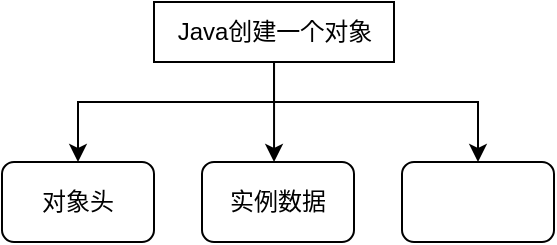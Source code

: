 <mxfile version="26.1.3">
  <diagram name="第 1 页" id="d42diul6fslSMjpvICGW">
    <mxGraphModel dx="364" dy="186" grid="1" gridSize="10" guides="1" tooltips="1" connect="1" arrows="1" fold="1" page="1" pageScale="1" pageWidth="827" pageHeight="1169" math="0" shadow="0">
      <root>
        <mxCell id="0" />
        <mxCell id="1" parent="0" />
        <mxCell id="kBZi92GW0X4leDiOaX-m-1" value="对象头" style="rounded=1;whiteSpace=wrap;html=1;" vertex="1" parent="1">
          <mxGeometry x="260" y="230" width="76" height="40" as="geometry" />
        </mxCell>
        <mxCell id="kBZi92GW0X4leDiOaX-m-6" style="edgeStyle=orthogonalEdgeStyle;rounded=0;orthogonalLoop=1;jettySize=auto;html=1;entryX=0.5;entryY=0;entryDx=0;entryDy=0;" edge="1" parent="1" source="kBZi92GW0X4leDiOaX-m-2" target="kBZi92GW0X4leDiOaX-m-1">
          <mxGeometry relative="1" as="geometry">
            <Array as="points">
              <mxPoint x="396" y="200" />
              <mxPoint x="298" y="200" />
            </Array>
          </mxGeometry>
        </mxCell>
        <mxCell id="kBZi92GW0X4leDiOaX-m-9" style="edgeStyle=orthogonalEdgeStyle;rounded=0;orthogonalLoop=1;jettySize=auto;html=1;entryX=0.5;entryY=0;entryDx=0;entryDy=0;" edge="1" parent="1" source="kBZi92GW0X4leDiOaX-m-2" target="kBZi92GW0X4leDiOaX-m-4">
          <mxGeometry relative="1" as="geometry">
            <Array as="points">
              <mxPoint x="396" y="200" />
              <mxPoint x="498" y="200" />
            </Array>
          </mxGeometry>
        </mxCell>
        <mxCell id="kBZi92GW0X4leDiOaX-m-2" value="Java创建一个对象" style="text;html=1;align=center;verticalAlign=middle;resizable=0;points=[];autosize=1;strokeColor=default;fillColor=none;" vertex="1" parent="1">
          <mxGeometry x="336" y="150" width="120" height="30" as="geometry" />
        </mxCell>
        <mxCell id="kBZi92GW0X4leDiOaX-m-3" value="实例数据" style="rounded=1;whiteSpace=wrap;html=1;" vertex="1" parent="1">
          <mxGeometry x="360" y="230" width="76" height="40" as="geometry" />
        </mxCell>
        <mxCell id="kBZi92GW0X4leDiOaX-m-4" value="" style="rounded=1;whiteSpace=wrap;html=1;" vertex="1" parent="1">
          <mxGeometry x="460" y="230" width="76" height="40" as="geometry" />
        </mxCell>
        <mxCell id="kBZi92GW0X4leDiOaX-m-7" style="edgeStyle=orthogonalEdgeStyle;rounded=0;orthogonalLoop=1;jettySize=auto;html=1;entryX=0.474;entryY=0;entryDx=0;entryDy=0;entryPerimeter=0;" edge="1" parent="1" source="kBZi92GW0X4leDiOaX-m-2" target="kBZi92GW0X4leDiOaX-m-3">
          <mxGeometry relative="1" as="geometry" />
        </mxCell>
      </root>
    </mxGraphModel>
  </diagram>
</mxfile>
